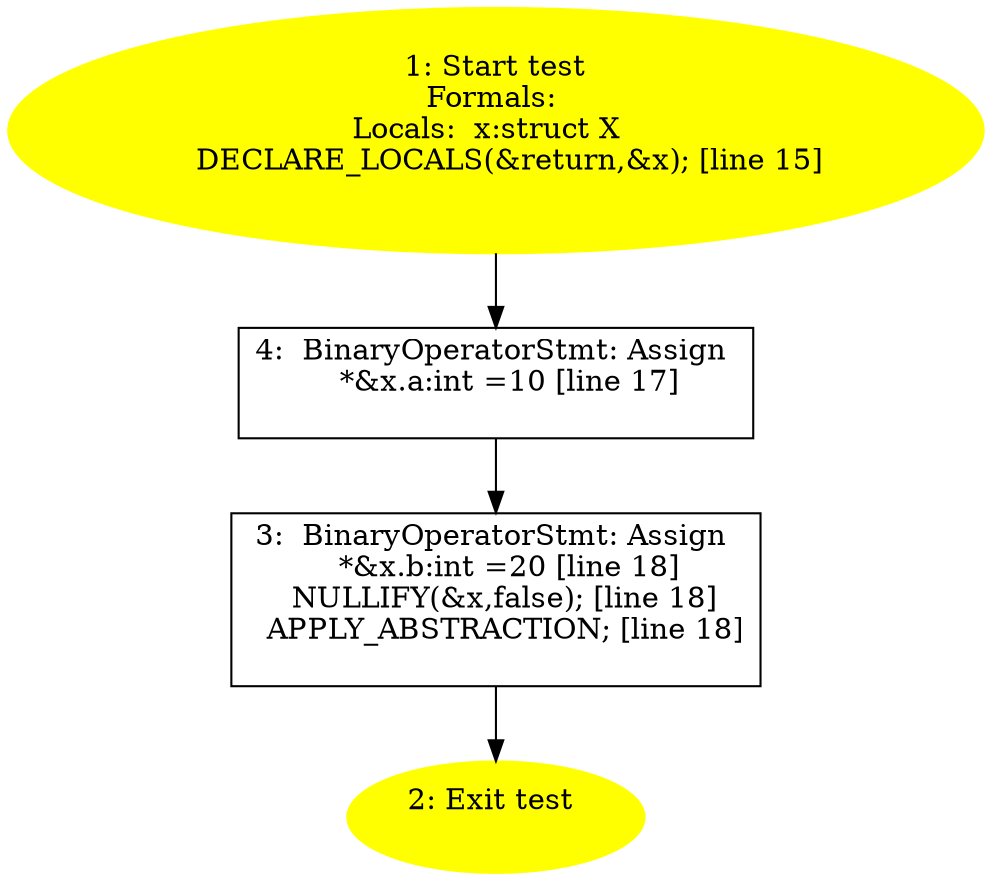 digraph iCFG {
4 [label="4:  BinaryOperatorStmt: Assign \n   *&x.a:int =10 [line 17]\n " shape="box"]
	

	 4 -> 3 ;
3 [label="3:  BinaryOperatorStmt: Assign \n   *&x.b:int =20 [line 18]\n  NULLIFY(&x,false); [line 18]\n  APPLY_ABSTRACTION; [line 18]\n " shape="box"]
	

	 3 -> 2 ;
2 [label="2: Exit test \n  " color=yellow style=filled]
	

1 [label="1: Start test\nFormals: \nLocals:  x:struct X  \n   DECLARE_LOCALS(&return,&x); [line 15]\n " color=yellow style=filled]
	

	 1 -> 4 ;
}

